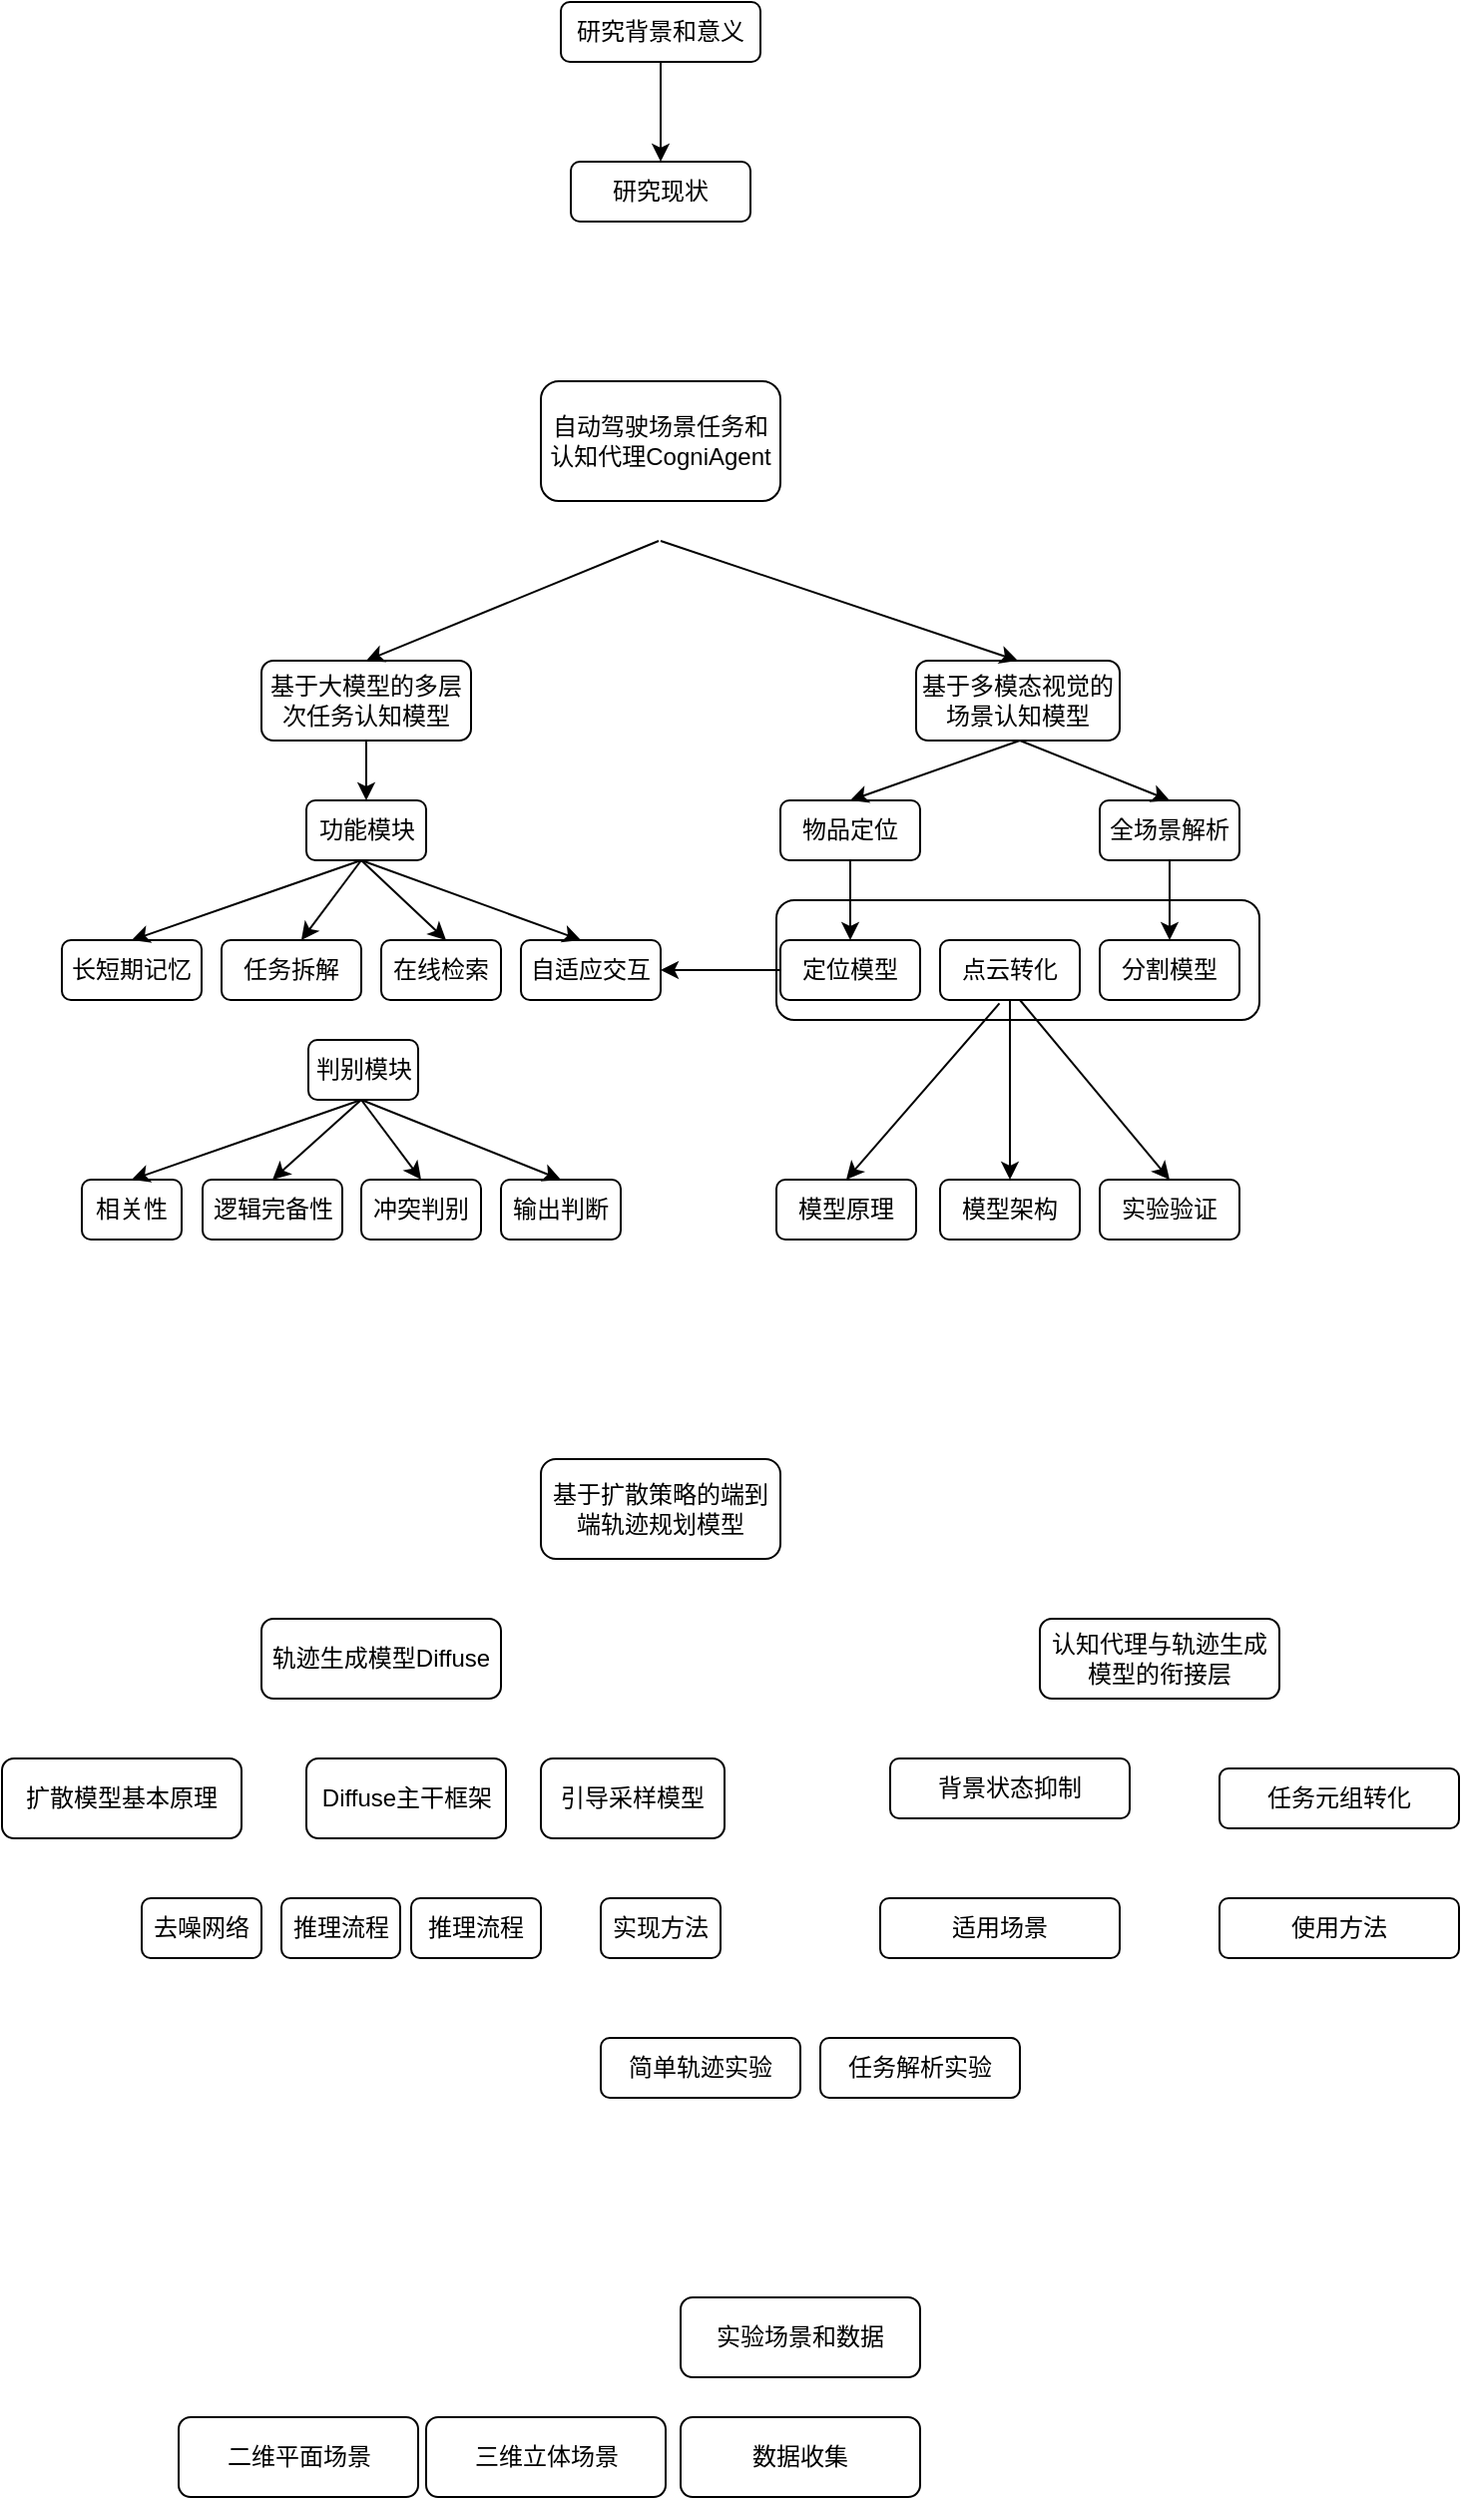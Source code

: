 <mxfile version="26.1.1">
  <diagram name="Page-1" id="3hbqBePf8mesvcO_13ee">
    <mxGraphModel dx="1734" dy="390" grid="1" gridSize="10" guides="1" tooltips="1" connect="1" arrows="1" fold="1" page="1" pageScale="1" pageWidth="850" pageHeight="1100" math="0" shadow="0">
      <root>
        <mxCell id="0" />
        <mxCell id="1" parent="0" />
        <mxCell id="qKkn-Dw1OFRTo-UNpiHM-62" value="" style="rounded=1;whiteSpace=wrap;html=1;" vertex="1" parent="1">
          <mxGeometry x="338" y="490" width="242" height="60" as="geometry" />
        </mxCell>
        <mxCell id="qKkn-Dw1OFRTo-UNpiHM-3" value="" style="edgeStyle=orthogonalEdgeStyle;rounded=0;orthogonalLoop=1;jettySize=auto;html=1;" edge="1" parent="1" source="qKkn-Dw1OFRTo-UNpiHM-1" target="qKkn-Dw1OFRTo-UNpiHM-2">
          <mxGeometry relative="1" as="geometry" />
        </mxCell>
        <mxCell id="qKkn-Dw1OFRTo-UNpiHM-1" value="研究背景和意义" style="rounded=1;whiteSpace=wrap;html=1;" vertex="1" parent="1">
          <mxGeometry x="230" y="40" width="100" height="30" as="geometry" />
        </mxCell>
        <mxCell id="qKkn-Dw1OFRTo-UNpiHM-2" value="研究现状" style="whiteSpace=wrap;html=1;rounded=1;" vertex="1" parent="1">
          <mxGeometry x="235" y="120" width="90" height="30" as="geometry" />
        </mxCell>
        <mxCell id="qKkn-Dw1OFRTo-UNpiHM-24" style="edgeStyle=orthogonalEdgeStyle;rounded=0;orthogonalLoop=1;jettySize=auto;html=1;entryX=0.5;entryY=0;entryDx=0;entryDy=0;" edge="1" parent="1" source="qKkn-Dw1OFRTo-UNpiHM-5" target="qKkn-Dw1OFRTo-UNpiHM-7">
          <mxGeometry relative="1" as="geometry" />
        </mxCell>
        <mxCell id="qKkn-Dw1OFRTo-UNpiHM-5" value="基于大模型的多层次任务认知模型" style="rounded=1;whiteSpace=wrap;html=1;" vertex="1" parent="1">
          <mxGeometry x="80" y="370" width="105" height="40" as="geometry" />
        </mxCell>
        <mxCell id="qKkn-Dw1OFRTo-UNpiHM-6" value="基于多模态视觉的场景认知模型" style="rounded=1;whiteSpace=wrap;html=1;" vertex="1" parent="1">
          <mxGeometry x="408" y="370" width="102" height="40" as="geometry" />
        </mxCell>
        <mxCell id="qKkn-Dw1OFRTo-UNpiHM-7" value="功能模块" style="rounded=1;whiteSpace=wrap;html=1;" vertex="1" parent="1">
          <mxGeometry x="102.5" y="440" width="60" height="30" as="geometry" />
        </mxCell>
        <mxCell id="qKkn-Dw1OFRTo-UNpiHM-8" value="判别模块" style="rounded=1;whiteSpace=wrap;html=1;" vertex="1" parent="1">
          <mxGeometry x="103.5" y="560" width="55" height="30" as="geometry" />
        </mxCell>
        <mxCell id="qKkn-Dw1OFRTo-UNpiHM-9" value="长短期记忆" style="rounded=1;whiteSpace=wrap;html=1;" vertex="1" parent="1">
          <mxGeometry x="-20" y="510" width="70" height="30" as="geometry" />
        </mxCell>
        <mxCell id="qKkn-Dw1OFRTo-UNpiHM-10" value="任务拆解" style="rounded=1;whiteSpace=wrap;html=1;" vertex="1" parent="1">
          <mxGeometry x="60" y="510" width="70" height="30" as="geometry" />
        </mxCell>
        <mxCell id="qKkn-Dw1OFRTo-UNpiHM-11" value="在线检索" style="rounded=1;whiteSpace=wrap;html=1;" vertex="1" parent="1">
          <mxGeometry x="140" y="510" width="60" height="30" as="geometry" />
        </mxCell>
        <mxCell id="qKkn-Dw1OFRTo-UNpiHM-12" value="自适应交互" style="rounded=1;whiteSpace=wrap;html=1;" vertex="1" parent="1">
          <mxGeometry x="210" y="510" width="70" height="30" as="geometry" />
        </mxCell>
        <mxCell id="qKkn-Dw1OFRTo-UNpiHM-13" value="相关性" style="rounded=1;whiteSpace=wrap;html=1;" vertex="1" parent="1">
          <mxGeometry x="-10" y="630" width="50" height="30" as="geometry" />
        </mxCell>
        <mxCell id="qKkn-Dw1OFRTo-UNpiHM-14" value="逻辑完备性" style="rounded=1;whiteSpace=wrap;html=1;" vertex="1" parent="1">
          <mxGeometry x="50.5" y="630" width="70" height="30" as="geometry" />
        </mxCell>
        <mxCell id="qKkn-Dw1OFRTo-UNpiHM-15" value="输出判断" style="rounded=1;whiteSpace=wrap;html=1;" vertex="1" parent="1">
          <mxGeometry x="200" y="630" width="60" height="30" as="geometry" />
        </mxCell>
        <mxCell id="qKkn-Dw1OFRTo-UNpiHM-16" value="冲突判别" style="rounded=1;whiteSpace=wrap;html=1;" vertex="1" parent="1">
          <mxGeometry x="130" y="630" width="60" height="30" as="geometry" />
        </mxCell>
        <mxCell id="qKkn-Dw1OFRTo-UNpiHM-21" value="" style="endArrow=classic;html=1;rounded=0;entryX=0.5;entryY=0;entryDx=0;entryDy=0;" edge="1" parent="1" target="qKkn-Dw1OFRTo-UNpiHM-6">
          <mxGeometry width="50" height="50" relative="1" as="geometry">
            <mxPoint x="280" y="310" as="sourcePoint" />
            <mxPoint x="350" y="340" as="targetPoint" />
          </mxGeometry>
        </mxCell>
        <mxCell id="qKkn-Dw1OFRTo-UNpiHM-22" value="" style="endArrow=classic;html=1;rounded=0;entryX=0.5;entryY=0;entryDx=0;entryDy=0;" edge="1" parent="1" target="qKkn-Dw1OFRTo-UNpiHM-5">
          <mxGeometry width="50" height="50" relative="1" as="geometry">
            <mxPoint x="279" y="310" as="sourcePoint" />
            <mxPoint x="460" y="370" as="targetPoint" />
          </mxGeometry>
        </mxCell>
        <mxCell id="qKkn-Dw1OFRTo-UNpiHM-26" value="" style="endArrow=classic;html=1;rounded=0;entryX=0.571;entryY=0;entryDx=0;entryDy=0;entryPerimeter=0;" edge="1" parent="1" target="qKkn-Dw1OFRTo-UNpiHM-10">
          <mxGeometry width="50" height="50" relative="1" as="geometry">
            <mxPoint x="130" y="470" as="sourcePoint" />
            <mxPoint x="200" y="480" as="targetPoint" />
          </mxGeometry>
        </mxCell>
        <mxCell id="qKkn-Dw1OFRTo-UNpiHM-27" value="" style="endArrow=classic;html=1;rounded=0;entryX=0.571;entryY=0;entryDx=0;entryDy=0;entryPerimeter=0;" edge="1" parent="1">
          <mxGeometry width="50" height="50" relative="1" as="geometry">
            <mxPoint x="130" y="470" as="sourcePoint" />
            <mxPoint x="172.5" y="510" as="targetPoint" />
          </mxGeometry>
        </mxCell>
        <mxCell id="qKkn-Dw1OFRTo-UNpiHM-28" value="" style="endArrow=classic;html=1;rounded=0;entryX=0.5;entryY=0;entryDx=0;entryDy=0;" edge="1" parent="1" target="qKkn-Dw1OFRTo-UNpiHM-9">
          <mxGeometry width="50" height="50" relative="1" as="geometry">
            <mxPoint x="130" y="470" as="sourcePoint" />
            <mxPoint x="100" y="510" as="targetPoint" />
          </mxGeometry>
        </mxCell>
        <mxCell id="qKkn-Dw1OFRTo-UNpiHM-29" value="" style="endArrow=classic;html=1;rounded=0;entryX=0.429;entryY=0;entryDx=0;entryDy=0;entryPerimeter=0;" edge="1" parent="1" target="qKkn-Dw1OFRTo-UNpiHM-12">
          <mxGeometry width="50" height="50" relative="1" as="geometry">
            <mxPoint x="130" y="470" as="sourcePoint" />
            <mxPoint x="182.5" y="520" as="targetPoint" />
          </mxGeometry>
        </mxCell>
        <mxCell id="qKkn-Dw1OFRTo-UNpiHM-30" value="" style="endArrow=classic;html=1;rounded=0;entryX=0.5;entryY=0;entryDx=0;entryDy=0;" edge="1" parent="1" target="qKkn-Dw1OFRTo-UNpiHM-15">
          <mxGeometry width="50" height="50" relative="1" as="geometry">
            <mxPoint x="130" y="590" as="sourcePoint" />
            <mxPoint x="240" y="630" as="targetPoint" />
          </mxGeometry>
        </mxCell>
        <mxCell id="qKkn-Dw1OFRTo-UNpiHM-31" value="" style="endArrow=classic;html=1;rounded=0;entryX=0.5;entryY=0;entryDx=0;entryDy=0;" edge="1" parent="1" target="qKkn-Dw1OFRTo-UNpiHM-16">
          <mxGeometry width="50" height="50" relative="1" as="geometry">
            <mxPoint x="130" y="590" as="sourcePoint" />
            <mxPoint x="230" y="630" as="targetPoint" />
          </mxGeometry>
        </mxCell>
        <mxCell id="qKkn-Dw1OFRTo-UNpiHM-32" value="" style="endArrow=classic;html=1;rounded=0;entryX=0.5;entryY=0;entryDx=0;entryDy=0;" edge="1" parent="1" target="qKkn-Dw1OFRTo-UNpiHM-14">
          <mxGeometry width="50" height="50" relative="1" as="geometry">
            <mxPoint x="130" y="590" as="sourcePoint" />
            <mxPoint x="230" y="630" as="targetPoint" />
          </mxGeometry>
        </mxCell>
        <mxCell id="qKkn-Dw1OFRTo-UNpiHM-33" value="" style="endArrow=classic;html=1;rounded=0;entryX=0.5;entryY=0;entryDx=0;entryDy=0;" edge="1" parent="1" target="qKkn-Dw1OFRTo-UNpiHM-13">
          <mxGeometry width="50" height="50" relative="1" as="geometry">
            <mxPoint x="130" y="590" as="sourcePoint" />
            <mxPoint x="96" y="640" as="targetPoint" />
          </mxGeometry>
        </mxCell>
        <mxCell id="qKkn-Dw1OFRTo-UNpiHM-45" style="edgeStyle=orthogonalEdgeStyle;rounded=0;orthogonalLoop=1;jettySize=auto;html=1;" edge="1" parent="1" source="qKkn-Dw1OFRTo-UNpiHM-34" target="qKkn-Dw1OFRTo-UNpiHM-37">
          <mxGeometry relative="1" as="geometry" />
        </mxCell>
        <mxCell id="qKkn-Dw1OFRTo-UNpiHM-34" value="物品定位" style="rounded=1;whiteSpace=wrap;html=1;" vertex="1" parent="1">
          <mxGeometry x="340" y="440" width="70" height="30" as="geometry" />
        </mxCell>
        <mxCell id="qKkn-Dw1OFRTo-UNpiHM-46" style="edgeStyle=orthogonalEdgeStyle;rounded=0;orthogonalLoop=1;jettySize=auto;html=1;entryX=0.5;entryY=0;entryDx=0;entryDy=0;" edge="1" parent="1" source="qKkn-Dw1OFRTo-UNpiHM-35" target="qKkn-Dw1OFRTo-UNpiHM-36">
          <mxGeometry relative="1" as="geometry" />
        </mxCell>
        <mxCell id="qKkn-Dw1OFRTo-UNpiHM-35" value="全场景解析" style="rounded=1;whiteSpace=wrap;html=1;" vertex="1" parent="1">
          <mxGeometry x="500" y="440" width="70" height="30" as="geometry" />
        </mxCell>
        <mxCell id="qKkn-Dw1OFRTo-UNpiHM-36" value="分割模型" style="rounded=1;whiteSpace=wrap;html=1;" vertex="1" parent="1">
          <mxGeometry x="500" y="510" width="70" height="30" as="geometry" />
        </mxCell>
        <mxCell id="qKkn-Dw1OFRTo-UNpiHM-61" style="edgeStyle=orthogonalEdgeStyle;rounded=0;orthogonalLoop=1;jettySize=auto;html=1;entryX=1;entryY=0.5;entryDx=0;entryDy=0;" edge="1" parent="1" source="qKkn-Dw1OFRTo-UNpiHM-37" target="qKkn-Dw1OFRTo-UNpiHM-12">
          <mxGeometry relative="1" as="geometry" />
        </mxCell>
        <mxCell id="qKkn-Dw1OFRTo-UNpiHM-37" value="定位模型" style="rounded=1;whiteSpace=wrap;html=1;" vertex="1" parent="1">
          <mxGeometry x="340" y="510" width="70" height="30" as="geometry" />
        </mxCell>
        <mxCell id="qKkn-Dw1OFRTo-UNpiHM-51" style="edgeStyle=orthogonalEdgeStyle;rounded=0;orthogonalLoop=1;jettySize=auto;html=1;entryX=0.5;entryY=0;entryDx=0;entryDy=0;" edge="1" parent="1" source="qKkn-Dw1OFRTo-UNpiHM-38" target="qKkn-Dw1OFRTo-UNpiHM-48">
          <mxGeometry relative="1" as="geometry" />
        </mxCell>
        <mxCell id="qKkn-Dw1OFRTo-UNpiHM-38" value="点云转化" style="rounded=1;whiteSpace=wrap;html=1;" vertex="1" parent="1">
          <mxGeometry x="420" y="510" width="70" height="30" as="geometry" />
        </mxCell>
        <mxCell id="qKkn-Dw1OFRTo-UNpiHM-40" value="模型原理" style="rounded=1;whiteSpace=wrap;html=1;" vertex="1" parent="1">
          <mxGeometry x="338" y="630" width="70" height="30" as="geometry" />
        </mxCell>
        <mxCell id="qKkn-Dw1OFRTo-UNpiHM-41" value="实验验证" style="rounded=1;whiteSpace=wrap;html=1;" vertex="1" parent="1">
          <mxGeometry x="500" y="630" width="70" height="30" as="geometry" />
        </mxCell>
        <mxCell id="qKkn-Dw1OFRTo-UNpiHM-43" value="" style="endArrow=classic;html=1;rounded=0;entryX=0.5;entryY=0;entryDx=0;entryDy=0;" edge="1" parent="1" target="qKkn-Dw1OFRTo-UNpiHM-35">
          <mxGeometry width="50" height="50" relative="1" as="geometry">
            <mxPoint x="460" y="410" as="sourcePoint" />
            <mxPoint x="570" y="450" as="targetPoint" />
          </mxGeometry>
        </mxCell>
        <mxCell id="qKkn-Dw1OFRTo-UNpiHM-44" value="" style="endArrow=classic;html=1;rounded=0;entryX=0.5;entryY=0;entryDx=0;entryDy=0;" edge="1" parent="1" target="qKkn-Dw1OFRTo-UNpiHM-34">
          <mxGeometry width="50" height="50" relative="1" as="geometry">
            <mxPoint x="460" y="410" as="sourcePoint" />
            <mxPoint x="525" y="440" as="targetPoint" />
          </mxGeometry>
        </mxCell>
        <mxCell id="qKkn-Dw1OFRTo-UNpiHM-48" value="模型架构" style="rounded=1;whiteSpace=wrap;html=1;" vertex="1" parent="1">
          <mxGeometry x="420" y="630" width="70" height="30" as="geometry" />
        </mxCell>
        <mxCell id="qKkn-Dw1OFRTo-UNpiHM-49" value="" style="endArrow=classic;html=1;rounded=0;entryX=0.5;entryY=0;entryDx=0;entryDy=0;" edge="1" parent="1" target="qKkn-Dw1OFRTo-UNpiHM-41">
          <mxGeometry width="50" height="50" relative="1" as="geometry">
            <mxPoint x="460" y="540" as="sourcePoint" />
            <mxPoint x="560" y="580" as="targetPoint" />
          </mxGeometry>
        </mxCell>
        <mxCell id="qKkn-Dw1OFRTo-UNpiHM-50" value="" style="endArrow=classic;html=1;rounded=0;entryX=0.5;entryY=0;entryDx=0;entryDy=0;exitX=0.425;exitY=1.057;exitDx=0;exitDy=0;exitPerimeter=0;" edge="1" parent="1" source="qKkn-Dw1OFRTo-UNpiHM-38" target="qKkn-Dw1OFRTo-UNpiHM-40">
          <mxGeometry width="50" height="50" relative="1" as="geometry">
            <mxPoint x="450" y="540" as="sourcePoint" />
            <mxPoint x="525" y="630" as="targetPoint" />
          </mxGeometry>
        </mxCell>
        <mxCell id="qKkn-Dw1OFRTo-UNpiHM-52" value="基于扩散策略的端到端轨迹规划模型" style="rounded=1;whiteSpace=wrap;html=1;" vertex="1" parent="1">
          <mxGeometry x="220" y="770" width="120" height="50" as="geometry" />
        </mxCell>
        <mxCell id="qKkn-Dw1OFRTo-UNpiHM-53" value="轨迹生成模型Diffuse" style="whiteSpace=wrap;html=1;rounded=1;" vertex="1" parent="1">
          <mxGeometry x="80" y="850" width="120" height="40" as="geometry" />
        </mxCell>
        <mxCell id="qKkn-Dw1OFRTo-UNpiHM-55" value="认知代理与轨迹生成模型的衔接层" style="whiteSpace=wrap;html=1;rounded=1;" vertex="1" parent="1">
          <mxGeometry x="470" y="850" width="120" height="40" as="geometry" />
        </mxCell>
        <mxCell id="qKkn-Dw1OFRTo-UNpiHM-56" value="扩散模型基本原理" style="whiteSpace=wrap;html=1;rounded=1;" vertex="1" parent="1">
          <mxGeometry x="-50" y="920" width="120" height="40" as="geometry" />
        </mxCell>
        <mxCell id="qKkn-Dw1OFRTo-UNpiHM-59" value="Diffuse主干框架" style="whiteSpace=wrap;html=1;rounded=1;" vertex="1" parent="1">
          <mxGeometry x="102.5" y="920" width="100" height="40" as="geometry" />
        </mxCell>
        <mxCell id="qKkn-Dw1OFRTo-UNpiHM-60" value="引导采样模型" style="whiteSpace=wrap;html=1;rounded=1;" vertex="1" parent="1">
          <mxGeometry x="220" y="920" width="92" height="40" as="geometry" />
        </mxCell>
        <mxCell id="qKkn-Dw1OFRTo-UNpiHM-63" value="自动驾驶场景任务和认知代理CogniAgent" style="rounded=1;whiteSpace=wrap;html=1;" vertex="1" parent="1">
          <mxGeometry x="220" y="230" width="120" height="60" as="geometry" />
        </mxCell>
        <mxCell id="qKkn-Dw1OFRTo-UNpiHM-65" value="去噪网络" style="whiteSpace=wrap;html=1;rounded=1;" vertex="1" parent="1">
          <mxGeometry x="20" y="990" width="60" height="30" as="geometry" />
        </mxCell>
        <mxCell id="qKkn-Dw1OFRTo-UNpiHM-66" value="推理流程" style="whiteSpace=wrap;html=1;rounded=1;" vertex="1" parent="1">
          <mxGeometry x="90" y="990" width="59.5" height="30" as="geometry" />
        </mxCell>
        <mxCell id="qKkn-Dw1OFRTo-UNpiHM-67" value="推理流程" style="whiteSpace=wrap;html=1;rounded=1;" vertex="1" parent="1">
          <mxGeometry x="155" y="990" width="65" height="30" as="geometry" />
        </mxCell>
        <mxCell id="qKkn-Dw1OFRTo-UNpiHM-69" value="实现方法" style="whiteSpace=wrap;html=1;rounded=1;" vertex="1" parent="1">
          <mxGeometry x="250" y="990" width="60" height="30" as="geometry" />
        </mxCell>
        <mxCell id="qKkn-Dw1OFRTo-UNpiHM-70" value="背景状态抑制" style="whiteSpace=wrap;html=1;rounded=1;" vertex="1" parent="1">
          <mxGeometry x="395" y="920" width="120" height="30" as="geometry" />
        </mxCell>
        <mxCell id="qKkn-Dw1OFRTo-UNpiHM-72" value="任务元组转化" style="whiteSpace=wrap;html=1;rounded=1;" vertex="1" parent="1">
          <mxGeometry x="560" y="925" width="120" height="30" as="geometry" />
        </mxCell>
        <mxCell id="qKkn-Dw1OFRTo-UNpiHM-73" value="适用场景" style="whiteSpace=wrap;html=1;rounded=1;" vertex="1" parent="1">
          <mxGeometry x="390" y="990" width="120" height="30" as="geometry" />
        </mxCell>
        <mxCell id="qKkn-Dw1OFRTo-UNpiHM-75" value="使用方法" style="whiteSpace=wrap;html=1;rounded=1;" vertex="1" parent="1">
          <mxGeometry x="560" y="990" width="120" height="30" as="geometry" />
        </mxCell>
        <mxCell id="qKkn-Dw1OFRTo-UNpiHM-76" value="简单轨迹实验" style="rounded=1;whiteSpace=wrap;html=1;" vertex="1" parent="1">
          <mxGeometry x="250" y="1060" width="100" height="30" as="geometry" />
        </mxCell>
        <mxCell id="qKkn-Dw1OFRTo-UNpiHM-77" value="任务解析实验" style="rounded=1;whiteSpace=wrap;html=1;" vertex="1" parent="1">
          <mxGeometry x="360" y="1060" width="100" height="30" as="geometry" />
        </mxCell>
        <mxCell id="qKkn-Dw1OFRTo-UNpiHM-78" value="实验场景和数据" style="rounded=1;whiteSpace=wrap;html=1;" vertex="1" parent="1">
          <mxGeometry x="290" y="1190" width="120" height="40" as="geometry" />
        </mxCell>
        <mxCell id="qKkn-Dw1OFRTo-UNpiHM-79" value="二维平面场景" style="rounded=1;whiteSpace=wrap;html=1;" vertex="1" parent="1">
          <mxGeometry x="38.5" y="1250" width="120" height="40" as="geometry" />
        </mxCell>
        <mxCell id="qKkn-Dw1OFRTo-UNpiHM-80" value="三维立体场景" style="rounded=1;whiteSpace=wrap;html=1;" vertex="1" parent="1">
          <mxGeometry x="162.5" y="1250" width="120" height="40" as="geometry" />
        </mxCell>
        <mxCell id="qKkn-Dw1OFRTo-UNpiHM-81" value="数据收集" style="rounded=1;whiteSpace=wrap;html=1;" vertex="1" parent="1">
          <mxGeometry x="290" y="1250" width="120" height="40" as="geometry" />
        </mxCell>
      </root>
    </mxGraphModel>
  </diagram>
</mxfile>
